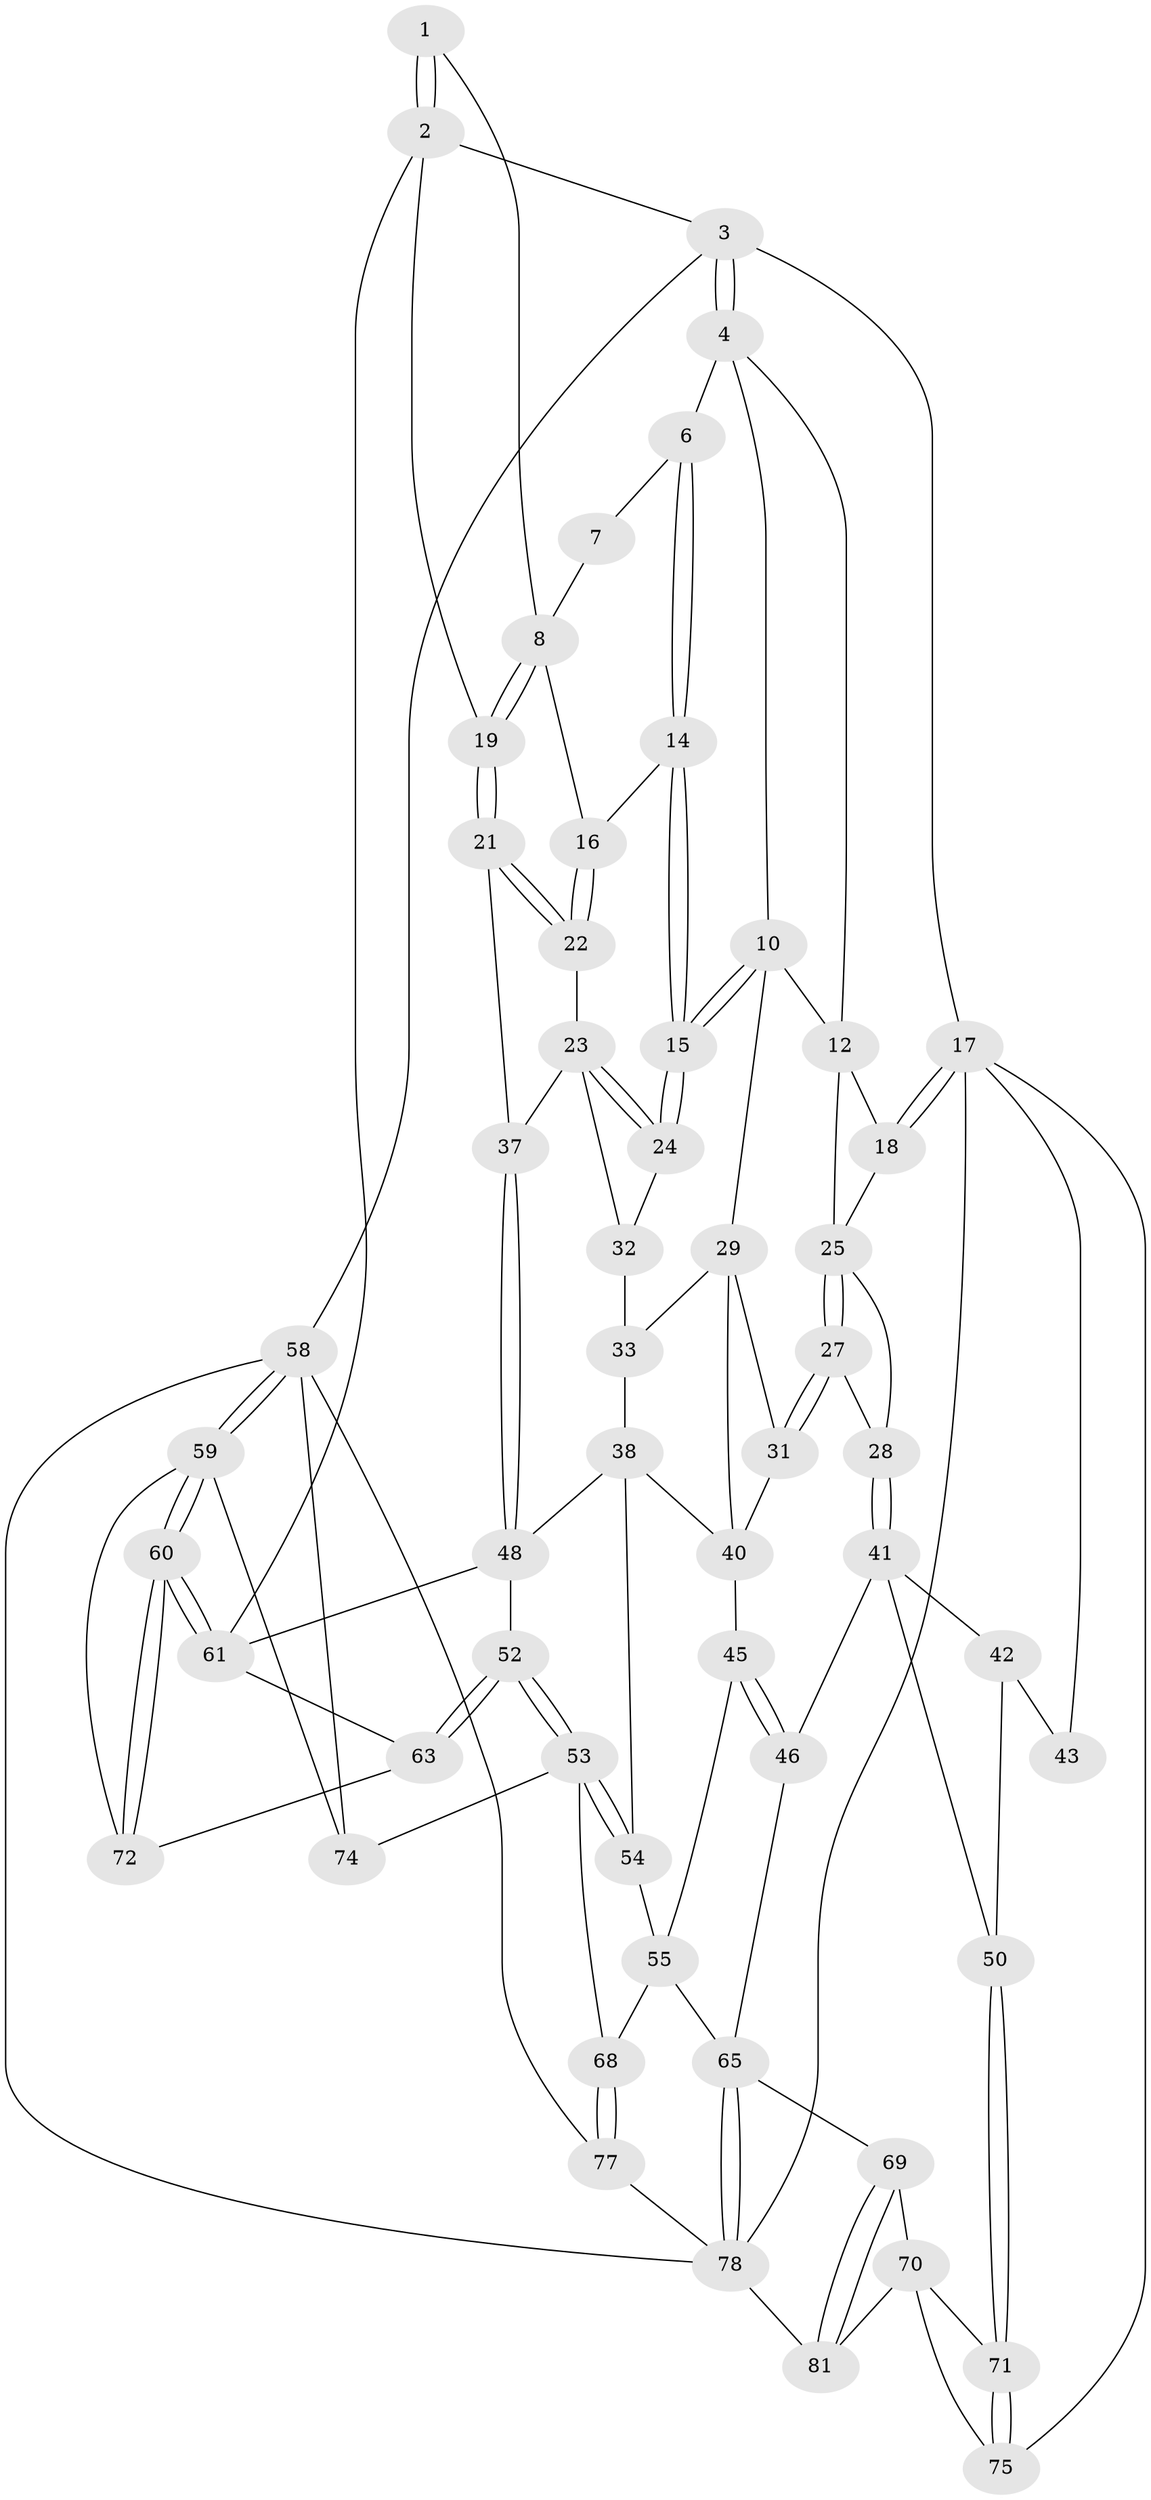 // Generated by graph-tools (version 1.1) at 2025/24/03/03/25 07:24:36]
// undirected, 56 vertices, 124 edges
graph export_dot {
graph [start="1"]
  node [color=gray90,style=filled];
  1 [pos="+0.9424152837777684+0.03327748598531892"];
  2 [pos="+1+0",super="+20"];
  3 [pos="+1+0"];
  4 [pos="+0.689615233716002+0",super="+5"];
  6 [pos="+0.7018690859454144+0"];
  7 [pos="+0.9234657169440859+0.04234041785391589"];
  8 [pos="+0.9555386381028945+0.1070851880737717",super="+9"];
  10 [pos="+0.5624858543504611+0.13386197068435374",super="+11"];
  12 [pos="+0.40849526483864895+0.036490153768681664",super="+13"];
  14 [pos="+0.7472743344377786+0.04060621297375594"];
  15 [pos="+0.7039712433208183+0.14681524421002987"];
  16 [pos="+0.8526549854063477+0.09973437910478689"];
  17 [pos="+0+0",super="+57"];
  18 [pos="+0+0"];
  19 [pos="+1+0.26007383516508986"];
  21 [pos="+1+0.2630168974613501"];
  22 [pos="+0.8826528112565355+0.18461537686962623"];
  23 [pos="+0.835614369849642+0.22588758748829363",super="+36"];
  24 [pos="+0.7071774980940154+0.1728023269000454"];
  25 [pos="+0.35390119327924885+0.12970235694649773",super="+26"];
  27 [pos="+0.3012077252669781+0.2488143046049482"];
  28 [pos="+0.27090651269704646+0.24935439027880563"];
  29 [pos="+0.5116905697706952+0.25097075376998823",super="+30"];
  31 [pos="+0.3077447123941399+0.2538057453898119"];
  32 [pos="+0.7070655934090311+0.1731159396683343",super="+34"];
  33 [pos="+0.6300553056776673+0.22402886394125313",super="+35"];
  37 [pos="+0.8514407205241202+0.3912264474469496"];
  38 [pos="+0.6014056925133971+0.3983966645430353",super="+39"];
  40 [pos="+0.518615772982851+0.34868421440138087",super="+44"];
  41 [pos="+0.1308749332054078+0.35233146726352",super="+47"];
  42 [pos="+0.1042981012630698+0.3479564931261311",super="+51"];
  43 [pos="+0+0.24089892657441483",super="+56"];
  45 [pos="+0.34275121942278375+0.4562529832660049"];
  46 [pos="+0.272342391827093+0.5054074405902106"];
  48 [pos="+0.8488619944885153+0.442330708197282",super="+49"];
  50 [pos="+0.10900140114511803+0.5904381970749042"];
  52 [pos="+0.7316654428435776+0.5923599561514648"];
  53 [pos="+0.6659527154679773+0.7070878925668524",super="+67"];
  54 [pos="+0.5627857120986015+0.4451198428475937"];
  55 [pos="+0.4736643016888702+0.5410423723466626",super="+64"];
  58 [pos="+1+1",super="+79"];
  59 [pos="+1+0.7760519281473823",super="+73"];
  60 [pos="+1+0.6327548622953101"];
  61 [pos="+1+0.4702654349850866",super="+62"];
  63 [pos="+0.8548602542012526+0.509591393388044"];
  65 [pos="+0.36936317144996555+0.7392288417343534",super="+66"];
  68 [pos="+0.5722464258308885+0.745170429131917"];
  69 [pos="+0.2733877833005022+0.7742908294021548"];
  70 [pos="+0.2262330173139716+0.7617482748881421",super="+76"];
  71 [pos="+0.13939264308552735+0.693085175693843"];
  72 [pos="+0.8944673177009984+0.5667069484047272"];
  74 [pos="+0.7815315114492987+0.7775467790206566"];
  75 [pos="+0+0.7831913578422641"];
  77 [pos="+0.5821316440754368+1"];
  78 [pos="+0.4735890503443361+1",super="+80"];
  81 [pos="+0.19276395378649896+1"];
  1 -- 2;
  1 -- 2;
  1 -- 8;
  2 -- 3;
  2 -- 19;
  2 -- 61;
  3 -- 4;
  3 -- 4;
  3 -- 17;
  3 -- 58;
  4 -- 10;
  4 -- 6;
  4 -- 12;
  6 -- 7;
  6 -- 14;
  6 -- 14;
  7 -- 8;
  8 -- 19;
  8 -- 19;
  8 -- 16;
  10 -- 15;
  10 -- 15;
  10 -- 12;
  10 -- 29;
  12 -- 25;
  12 -- 18;
  14 -- 15;
  14 -- 15;
  14 -- 16;
  15 -- 24;
  15 -- 24;
  16 -- 22;
  16 -- 22;
  17 -- 18;
  17 -- 18;
  17 -- 43 [weight=2];
  17 -- 75;
  17 -- 78;
  18 -- 25;
  19 -- 21;
  19 -- 21;
  21 -- 22;
  21 -- 22;
  21 -- 37;
  22 -- 23;
  23 -- 24;
  23 -- 24;
  23 -- 32;
  23 -- 37;
  24 -- 32;
  25 -- 27;
  25 -- 27;
  25 -- 28;
  27 -- 28;
  27 -- 31;
  27 -- 31;
  28 -- 41;
  28 -- 41;
  29 -- 33;
  29 -- 40;
  29 -- 31;
  31 -- 40;
  32 -- 33 [weight=2];
  33 -- 38;
  37 -- 48;
  37 -- 48;
  38 -- 48;
  38 -- 40;
  38 -- 54;
  40 -- 45;
  41 -- 42;
  41 -- 50;
  41 -- 46;
  42 -- 43 [weight=2];
  42 -- 50;
  45 -- 46;
  45 -- 46;
  45 -- 55;
  46 -- 65;
  48 -- 52;
  48 -- 61;
  50 -- 71;
  50 -- 71;
  52 -- 53;
  52 -- 53;
  52 -- 63;
  52 -- 63;
  53 -- 54;
  53 -- 54;
  53 -- 74;
  53 -- 68;
  54 -- 55;
  55 -- 65;
  55 -- 68;
  58 -- 59;
  58 -- 59;
  58 -- 74;
  58 -- 77;
  58 -- 78;
  59 -- 60;
  59 -- 60;
  59 -- 72;
  59 -- 74;
  60 -- 61;
  60 -- 61;
  60 -- 72;
  60 -- 72;
  61 -- 63;
  63 -- 72;
  65 -- 78;
  65 -- 78;
  65 -- 69;
  68 -- 77;
  68 -- 77;
  69 -- 70;
  69 -- 81;
  69 -- 81;
  70 -- 71;
  70 -- 81;
  70 -- 75;
  71 -- 75;
  71 -- 75;
  77 -- 78;
  78 -- 81;
}
